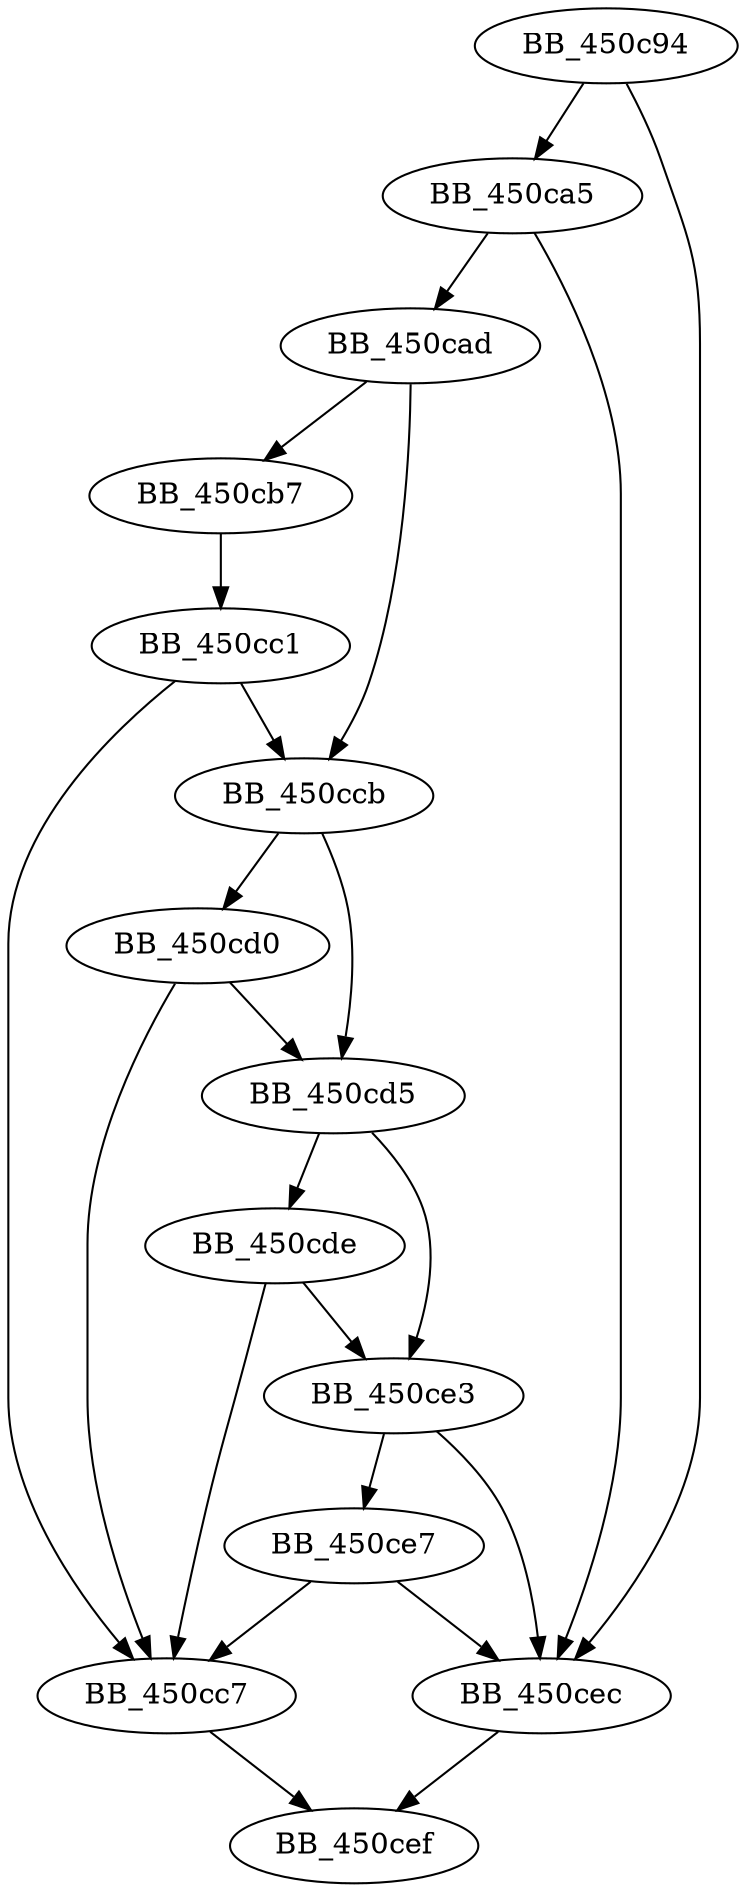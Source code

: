 DiGraph sub_450C94{
BB_450c94->BB_450ca5
BB_450c94->BB_450cec
BB_450ca5->BB_450cad
BB_450ca5->BB_450cec
BB_450cad->BB_450cb7
BB_450cad->BB_450ccb
BB_450cb7->BB_450cc1
BB_450cc1->BB_450cc7
BB_450cc1->BB_450ccb
BB_450cc7->BB_450cef
BB_450ccb->BB_450cd0
BB_450ccb->BB_450cd5
BB_450cd0->BB_450cc7
BB_450cd0->BB_450cd5
BB_450cd5->BB_450cde
BB_450cd5->BB_450ce3
BB_450cde->BB_450cc7
BB_450cde->BB_450ce3
BB_450ce3->BB_450ce7
BB_450ce3->BB_450cec
BB_450ce7->BB_450cc7
BB_450ce7->BB_450cec
BB_450cec->BB_450cef
}
